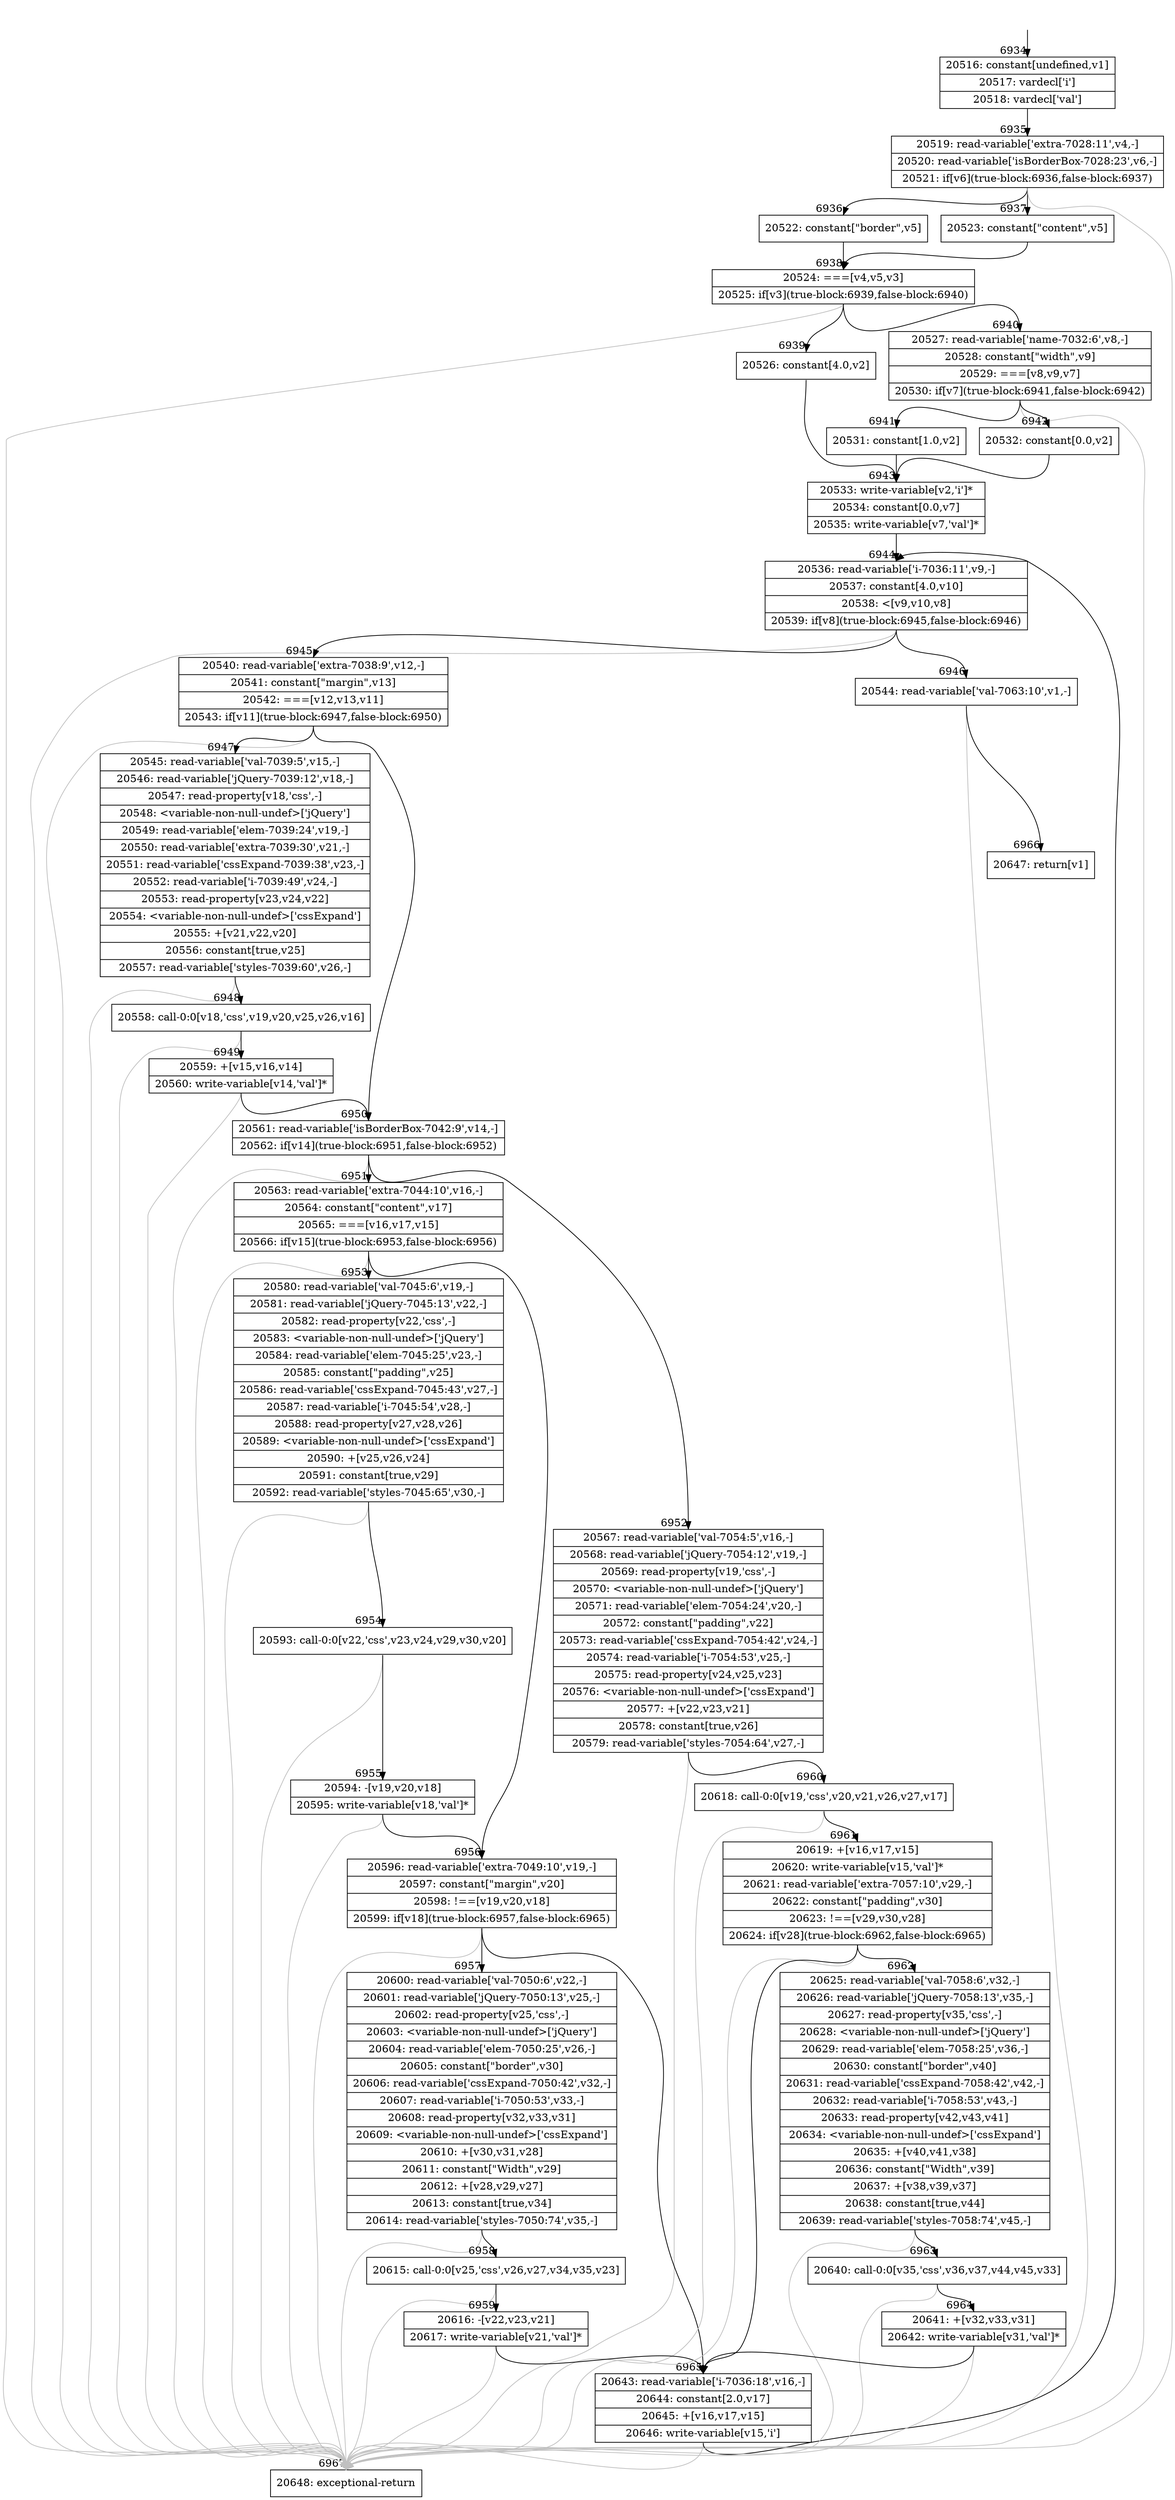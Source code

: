 digraph {
rankdir="TD"
BB_entry435[shape=none,label=""];
BB_entry435 -> BB6934 [tailport=s, headport=n, headlabel="    6934"]
BB6934 [shape=record label="{20516: constant[undefined,v1]|20517: vardecl['i']|20518: vardecl['val']}" ] 
BB6934 -> BB6935 [tailport=s, headport=n, headlabel="      6935"]
BB6935 [shape=record label="{20519: read-variable['extra-7028:11',v4,-]|20520: read-variable['isBorderBox-7028:23',v6,-]|20521: if[v6](true-block:6936,false-block:6937)}" ] 
BB6935 -> BB6936 [tailport=s, headport=n, headlabel="      6936"]
BB6935 -> BB6937 [tailport=s, headport=n, headlabel="      6937"]
BB6935 -> BB6967 [tailport=s, headport=n, color=gray, headlabel="      6967"]
BB6936 [shape=record label="{20522: constant[\"border\",v5]}" ] 
BB6936 -> BB6938 [tailport=s, headport=n, headlabel="      6938"]
BB6937 [shape=record label="{20523: constant[\"content\",v5]}" ] 
BB6937 -> BB6938 [tailport=s, headport=n]
BB6938 [shape=record label="{20524: ===[v4,v5,v3]|20525: if[v3](true-block:6939,false-block:6940)}" ] 
BB6938 -> BB6939 [tailport=s, headport=n, headlabel="      6939"]
BB6938 -> BB6940 [tailport=s, headport=n, headlabel="      6940"]
BB6938 -> BB6967 [tailport=s, headport=n, color=gray]
BB6939 [shape=record label="{20526: constant[4.0,v2]}" ] 
BB6939 -> BB6943 [tailport=s, headport=n, headlabel="      6943"]
BB6940 [shape=record label="{20527: read-variable['name-7032:6',v8,-]|20528: constant[\"width\",v9]|20529: ===[v8,v9,v7]|20530: if[v7](true-block:6941,false-block:6942)}" ] 
BB6940 -> BB6941 [tailport=s, headport=n, headlabel="      6941"]
BB6940 -> BB6942 [tailport=s, headport=n, headlabel="      6942"]
BB6940 -> BB6967 [tailport=s, headport=n, color=gray]
BB6941 [shape=record label="{20531: constant[1.0,v2]}" ] 
BB6941 -> BB6943 [tailport=s, headport=n]
BB6942 [shape=record label="{20532: constant[0.0,v2]}" ] 
BB6942 -> BB6943 [tailport=s, headport=n]
BB6943 [shape=record label="{20533: write-variable[v2,'i']*|20534: constant[0.0,v7]|20535: write-variable[v7,'val']*}" ] 
BB6943 -> BB6944 [tailport=s, headport=n, headlabel="      6944"]
BB6944 [shape=record label="{20536: read-variable['i-7036:11',v9,-]|20537: constant[4.0,v10]|20538: \<[v9,v10,v8]|20539: if[v8](true-block:6945,false-block:6946)}" ] 
BB6944 -> BB6945 [tailport=s, headport=n, headlabel="      6945"]
BB6944 -> BB6946 [tailport=s, headport=n, headlabel="      6946"]
BB6944 -> BB6967 [tailport=s, headport=n, color=gray]
BB6945 [shape=record label="{20540: read-variable['extra-7038:9',v12,-]|20541: constant[\"margin\",v13]|20542: ===[v12,v13,v11]|20543: if[v11](true-block:6947,false-block:6950)}" ] 
BB6945 -> BB6947 [tailport=s, headport=n, headlabel="      6947"]
BB6945 -> BB6950 [tailport=s, headport=n, headlabel="      6950"]
BB6945 -> BB6967 [tailport=s, headport=n, color=gray]
BB6946 [shape=record label="{20544: read-variable['val-7063:10',v1,-]}" ] 
BB6946 -> BB6966 [tailport=s, headport=n, headlabel="      6966"]
BB6946 -> BB6967 [tailport=s, headport=n, color=gray]
BB6947 [shape=record label="{20545: read-variable['val-7039:5',v15,-]|20546: read-variable['jQuery-7039:12',v18,-]|20547: read-property[v18,'css',-]|20548: \<variable-non-null-undef\>['jQuery']|20549: read-variable['elem-7039:24',v19,-]|20550: read-variable['extra-7039:30',v21,-]|20551: read-variable['cssExpand-7039:38',v23,-]|20552: read-variable['i-7039:49',v24,-]|20553: read-property[v23,v24,v22]|20554: \<variable-non-null-undef\>['cssExpand']|20555: +[v21,v22,v20]|20556: constant[true,v25]|20557: read-variable['styles-7039:60',v26,-]}" ] 
BB6947 -> BB6948 [tailport=s, headport=n, headlabel="      6948"]
BB6947 -> BB6967 [tailport=s, headport=n, color=gray]
BB6948 [shape=record label="{20558: call-0:0[v18,'css',v19,v20,v25,v26,v16]}" ] 
BB6948 -> BB6949 [tailport=s, headport=n, headlabel="      6949"]
BB6948 -> BB6967 [tailport=s, headport=n, color=gray]
BB6949 [shape=record label="{20559: +[v15,v16,v14]|20560: write-variable[v14,'val']*}" ] 
BB6949 -> BB6950 [tailport=s, headport=n]
BB6949 -> BB6967 [tailport=s, headport=n, color=gray]
BB6950 [shape=record label="{20561: read-variable['isBorderBox-7042:9',v14,-]|20562: if[v14](true-block:6951,false-block:6952)}" ] 
BB6950 -> BB6951 [tailport=s, headport=n, headlabel="      6951"]
BB6950 -> BB6952 [tailport=s, headport=n, headlabel="      6952"]
BB6950 -> BB6967 [tailport=s, headport=n, color=gray]
BB6951 [shape=record label="{20563: read-variable['extra-7044:10',v16,-]|20564: constant[\"content\",v17]|20565: ===[v16,v17,v15]|20566: if[v15](true-block:6953,false-block:6956)}" ] 
BB6951 -> BB6953 [tailport=s, headport=n, headlabel="      6953"]
BB6951 -> BB6956 [tailport=s, headport=n, headlabel="      6956"]
BB6951 -> BB6967 [tailport=s, headport=n, color=gray]
BB6952 [shape=record label="{20567: read-variable['val-7054:5',v16,-]|20568: read-variable['jQuery-7054:12',v19,-]|20569: read-property[v19,'css',-]|20570: \<variable-non-null-undef\>['jQuery']|20571: read-variable['elem-7054:24',v20,-]|20572: constant[\"padding\",v22]|20573: read-variable['cssExpand-7054:42',v24,-]|20574: read-variable['i-7054:53',v25,-]|20575: read-property[v24,v25,v23]|20576: \<variable-non-null-undef\>['cssExpand']|20577: +[v22,v23,v21]|20578: constant[true,v26]|20579: read-variable['styles-7054:64',v27,-]}" ] 
BB6952 -> BB6960 [tailport=s, headport=n, headlabel="      6960"]
BB6952 -> BB6967 [tailport=s, headport=n, color=gray]
BB6953 [shape=record label="{20580: read-variable['val-7045:6',v19,-]|20581: read-variable['jQuery-7045:13',v22,-]|20582: read-property[v22,'css',-]|20583: \<variable-non-null-undef\>['jQuery']|20584: read-variable['elem-7045:25',v23,-]|20585: constant[\"padding\",v25]|20586: read-variable['cssExpand-7045:43',v27,-]|20587: read-variable['i-7045:54',v28,-]|20588: read-property[v27,v28,v26]|20589: \<variable-non-null-undef\>['cssExpand']|20590: +[v25,v26,v24]|20591: constant[true,v29]|20592: read-variable['styles-7045:65',v30,-]}" ] 
BB6953 -> BB6954 [tailport=s, headport=n, headlabel="      6954"]
BB6953 -> BB6967 [tailport=s, headport=n, color=gray]
BB6954 [shape=record label="{20593: call-0:0[v22,'css',v23,v24,v29,v30,v20]}" ] 
BB6954 -> BB6955 [tailport=s, headport=n, headlabel="      6955"]
BB6954 -> BB6967 [tailport=s, headport=n, color=gray]
BB6955 [shape=record label="{20594: -[v19,v20,v18]|20595: write-variable[v18,'val']*}" ] 
BB6955 -> BB6956 [tailport=s, headport=n]
BB6955 -> BB6967 [tailport=s, headport=n, color=gray]
BB6956 [shape=record label="{20596: read-variable['extra-7049:10',v19,-]|20597: constant[\"margin\",v20]|20598: !==[v19,v20,v18]|20599: if[v18](true-block:6957,false-block:6965)}" ] 
BB6956 -> BB6957 [tailport=s, headport=n, headlabel="      6957"]
BB6956 -> BB6965 [tailport=s, headport=n, headlabel="      6965"]
BB6956 -> BB6967 [tailport=s, headport=n, color=gray]
BB6957 [shape=record label="{20600: read-variable['val-7050:6',v22,-]|20601: read-variable['jQuery-7050:13',v25,-]|20602: read-property[v25,'css',-]|20603: \<variable-non-null-undef\>['jQuery']|20604: read-variable['elem-7050:25',v26,-]|20605: constant[\"border\",v30]|20606: read-variable['cssExpand-7050:42',v32,-]|20607: read-variable['i-7050:53',v33,-]|20608: read-property[v32,v33,v31]|20609: \<variable-non-null-undef\>['cssExpand']|20610: +[v30,v31,v28]|20611: constant[\"Width\",v29]|20612: +[v28,v29,v27]|20613: constant[true,v34]|20614: read-variable['styles-7050:74',v35,-]}" ] 
BB6957 -> BB6958 [tailport=s, headport=n, headlabel="      6958"]
BB6957 -> BB6967 [tailport=s, headport=n, color=gray]
BB6958 [shape=record label="{20615: call-0:0[v25,'css',v26,v27,v34,v35,v23]}" ] 
BB6958 -> BB6959 [tailport=s, headport=n, headlabel="      6959"]
BB6958 -> BB6967 [tailport=s, headport=n, color=gray]
BB6959 [shape=record label="{20616: -[v22,v23,v21]|20617: write-variable[v21,'val']*}" ] 
BB6959 -> BB6965 [tailport=s, headport=n]
BB6959 -> BB6967 [tailport=s, headport=n, color=gray]
BB6960 [shape=record label="{20618: call-0:0[v19,'css',v20,v21,v26,v27,v17]}" ] 
BB6960 -> BB6961 [tailport=s, headport=n, headlabel="      6961"]
BB6960 -> BB6967 [tailport=s, headport=n, color=gray]
BB6961 [shape=record label="{20619: +[v16,v17,v15]|20620: write-variable[v15,'val']*|20621: read-variable['extra-7057:10',v29,-]|20622: constant[\"padding\",v30]|20623: !==[v29,v30,v28]|20624: if[v28](true-block:6962,false-block:6965)}" ] 
BB6961 -> BB6962 [tailport=s, headport=n, headlabel="      6962"]
BB6961 -> BB6965 [tailport=s, headport=n]
BB6961 -> BB6967 [tailport=s, headport=n, color=gray]
BB6962 [shape=record label="{20625: read-variable['val-7058:6',v32,-]|20626: read-variable['jQuery-7058:13',v35,-]|20627: read-property[v35,'css',-]|20628: \<variable-non-null-undef\>['jQuery']|20629: read-variable['elem-7058:25',v36,-]|20630: constant[\"border\",v40]|20631: read-variable['cssExpand-7058:42',v42,-]|20632: read-variable['i-7058:53',v43,-]|20633: read-property[v42,v43,v41]|20634: \<variable-non-null-undef\>['cssExpand']|20635: +[v40,v41,v38]|20636: constant[\"Width\",v39]|20637: +[v38,v39,v37]|20638: constant[true,v44]|20639: read-variable['styles-7058:74',v45,-]}" ] 
BB6962 -> BB6963 [tailport=s, headport=n, headlabel="      6963"]
BB6962 -> BB6967 [tailport=s, headport=n, color=gray]
BB6963 [shape=record label="{20640: call-0:0[v35,'css',v36,v37,v44,v45,v33]}" ] 
BB6963 -> BB6964 [tailport=s, headport=n, headlabel="      6964"]
BB6963 -> BB6967 [tailport=s, headport=n, color=gray]
BB6964 [shape=record label="{20641: +[v32,v33,v31]|20642: write-variable[v31,'val']*}" ] 
BB6964 -> BB6965 [tailport=s, headport=n]
BB6964 -> BB6967 [tailport=s, headport=n, color=gray]
BB6965 [shape=record label="{20643: read-variable['i-7036:18',v16,-]|20644: constant[2.0,v17]|20645: +[v16,v17,v15]|20646: write-variable[v15,'i']}" ] 
BB6965 -> BB6944 [tailport=s, headport=n]
BB6965 -> BB6967 [tailport=s, headport=n, color=gray]
BB6966 [shape=record label="{20647: return[v1]}" ] 
BB6967 [shape=record label="{20648: exceptional-return}" ] 
}
